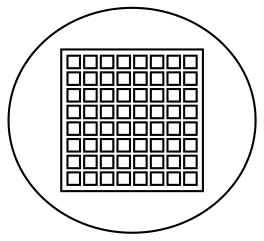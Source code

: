 graph M5 {
	tab [label=<<TABLE>
<TR><TD></TD><TD></TD><TD></TD><TD></TD><TD></TD><TD></TD><TD></TD><TD></TD>
</TR>
<TR><TD></TD><TD></TD><TD></TD><TD></TD><TD></TD><TD></TD><TD></TD><TD></TD>
</TR>
<TR><TD></TD><TD></TD><TD></TD><TD></TD><TD></TD><TD></TD><TD></TD><TD></TD>
</TR>
<TR><TD></TD><TD></TD><TD></TD><TD></TD><TD></TD><TD></TD><TD></TD><TD></TD>
</TR>
<TR><TD></TD><TD></TD><TD></TD><TD></TD><TD></TD><TD></TD><TD></TD><TD></TD>
</TR>
<TR><TD></TD><TD></TD><TD></TD><TD></TD><TD></TD><TD></TD><TD></TD><TD></TD>
</TR>
<TR><TD></TD><TD></TD><TD></TD><TD></TD><TD></TD><TD></TD><TD></TD><TD></TD>
</TR>
<TR><TD></TD><TD></TD><TD></TD><TD></TD><TD></TD><TD></TD><TD></TD><TD></TD>
</TR>
</TABLE>>]
}
